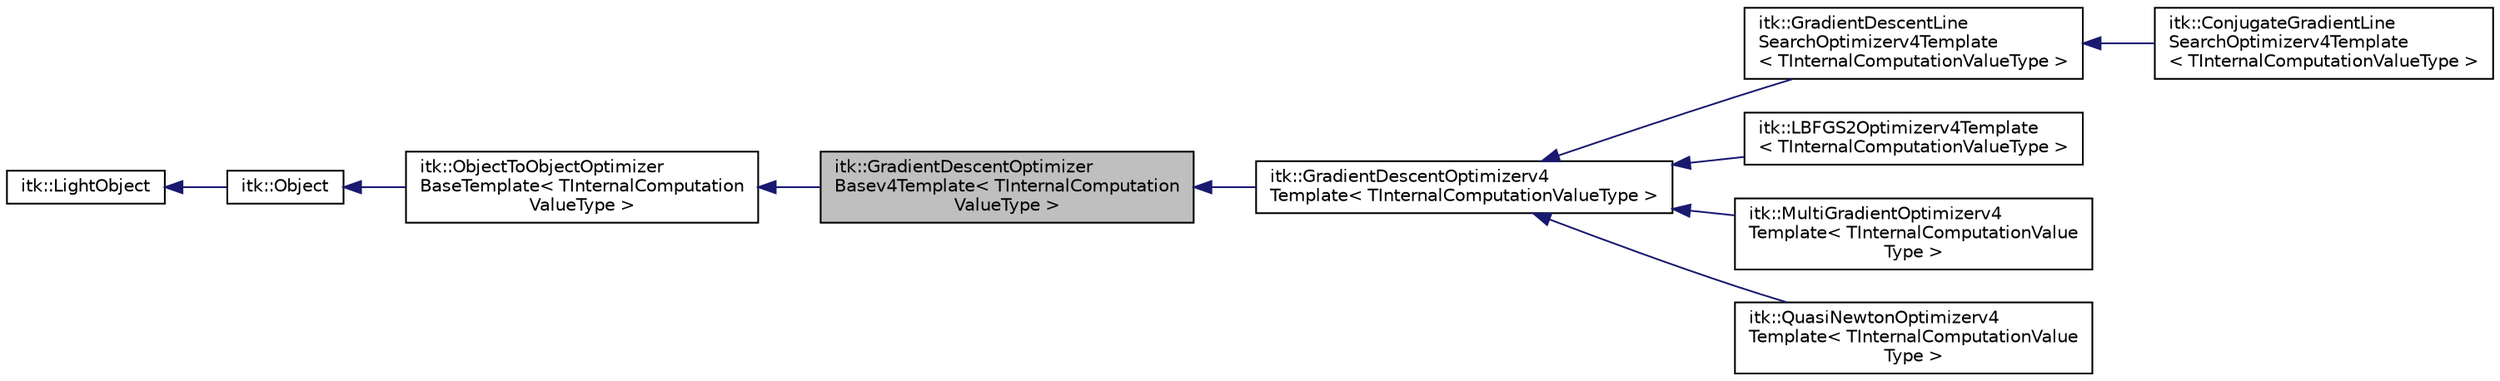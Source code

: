 digraph "itk::GradientDescentOptimizerBasev4Template&lt; TInternalComputationValueType &gt;"
{
 // LATEX_PDF_SIZE
  edge [fontname="Helvetica",fontsize="10",labelfontname="Helvetica",labelfontsize="10"];
  node [fontname="Helvetica",fontsize="10",shape=record];
  rankdir="LR";
  Node1 [label="itk::GradientDescentOptimizer\lBasev4Template\< TInternalComputation\lValueType \>",height=0.2,width=0.4,color="black", fillcolor="grey75", style="filled", fontcolor="black",tooltip=" "];
  Node2 -> Node1 [dir="back",color="midnightblue",fontsize="10",style="solid",fontname="Helvetica"];
  Node2 [label="itk::ObjectToObjectOptimizer\lBaseTemplate\< TInternalComputation\lValueType \>",height=0.2,width=0.4,color="black", fillcolor="white", style="filled",URL="$classitk_1_1ObjectToObjectOptimizerBaseTemplate.html",tooltip=" "];
  Node3 -> Node2 [dir="back",color="midnightblue",fontsize="10",style="solid",fontname="Helvetica"];
  Node3 [label="itk::Object",height=0.2,width=0.4,color="black", fillcolor="white", style="filled",URL="$classitk_1_1Object.html",tooltip="Base class for most ITK classes."];
  Node4 -> Node3 [dir="back",color="midnightblue",fontsize="10",style="solid",fontname="Helvetica"];
  Node4 [label="itk::LightObject",height=0.2,width=0.4,color="black", fillcolor="white", style="filled",URL="$classitk_1_1LightObject.html",tooltip="Light weight base class for most itk classes."];
  Node1 -> Node5 [dir="back",color="midnightblue",fontsize="10",style="solid",fontname="Helvetica"];
  Node5 [label="itk::GradientDescentOptimizerv4\lTemplate\< TInternalComputationValueType \>",height=0.2,width=0.4,color="black", fillcolor="white", style="filled",URL="$classitk_1_1GradientDescentOptimizerv4Template.html",tooltip="Gradient descent optimizer."];
  Node5 -> Node6 [dir="back",color="midnightblue",fontsize="10",style="solid",fontname="Helvetica"];
  Node6 [label="itk::GradientDescentLine\lSearchOptimizerv4Template\l\< TInternalComputationValueType \>",height=0.2,width=0.4,color="black", fillcolor="white", style="filled",URL="$classitk_1_1GradientDescentLineSearchOptimizerv4Template.html",tooltip="Gradient descent optimizer with a golden section line search."];
  Node6 -> Node7 [dir="back",color="midnightblue",fontsize="10",style="solid",fontname="Helvetica"];
  Node7 [label="itk::ConjugateGradientLine\lSearchOptimizerv4Template\l\< TInternalComputationValueType \>",height=0.2,width=0.4,color="black", fillcolor="white", style="filled",URL="$classitk_1_1ConjugateGradientLineSearchOptimizerv4Template.html",tooltip="Conjugate gradient descent optimizer with a golden section line search for nonlinear optimization."];
  Node5 -> Node8 [dir="back",color="midnightblue",fontsize="10",style="solid",fontname="Helvetica"];
  Node8 [label="itk::LBFGS2Optimizerv4Template\l\< TInternalComputationValueType \>",height=0.2,width=0.4,color="black", fillcolor="white", style="filled",URL="$classitk_1_1LBFGS2Optimizerv4Template.html",tooltip="Wrap of the libLBFGS[1] algorithm for use in ITKv4 registration framework. LibLBFGS is a translation ..."];
  Node5 -> Node9 [dir="back",color="midnightblue",fontsize="10",style="solid",fontname="Helvetica"];
  Node9 [label="itk::MultiGradientOptimizerv4\lTemplate\< TInternalComputationValue\lType \>",height=0.2,width=0.4,color="black", fillcolor="white", style="filled",URL="$classitk_1_1MultiGradientOptimizerv4Template.html",tooltip="Multiple gradient-based optimizers are combined in order to perform a multi-objective optimization."];
  Node5 -> Node10 [dir="back",color="midnightblue",fontsize="10",style="solid",fontname="Helvetica"];
  Node10 [label="itk::QuasiNewtonOptimizerv4\lTemplate\< TInternalComputationValue\lType \>",height=0.2,width=0.4,color="black", fillcolor="white", style="filled",URL="$classitk_1_1QuasiNewtonOptimizerv4Template.html",tooltip="Implement a Quasi-Newton optimizer with BFGS Hessian estimation."];
}

